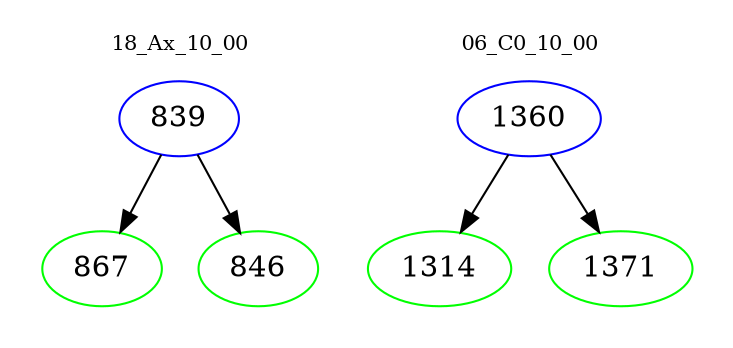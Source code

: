 digraph{
subgraph cluster_0 {
color = white
label = "18_Ax_10_00";
fontsize=10;
T0_839 [label="839", color="blue"]
T0_839 -> T0_867 [color="black"]
T0_867 [label="867", color="green"]
T0_839 -> T0_846 [color="black"]
T0_846 [label="846", color="green"]
}
subgraph cluster_1 {
color = white
label = "06_C0_10_00";
fontsize=10;
T1_1360 [label="1360", color="blue"]
T1_1360 -> T1_1314 [color="black"]
T1_1314 [label="1314", color="green"]
T1_1360 -> T1_1371 [color="black"]
T1_1371 [label="1371", color="green"]
}
}
